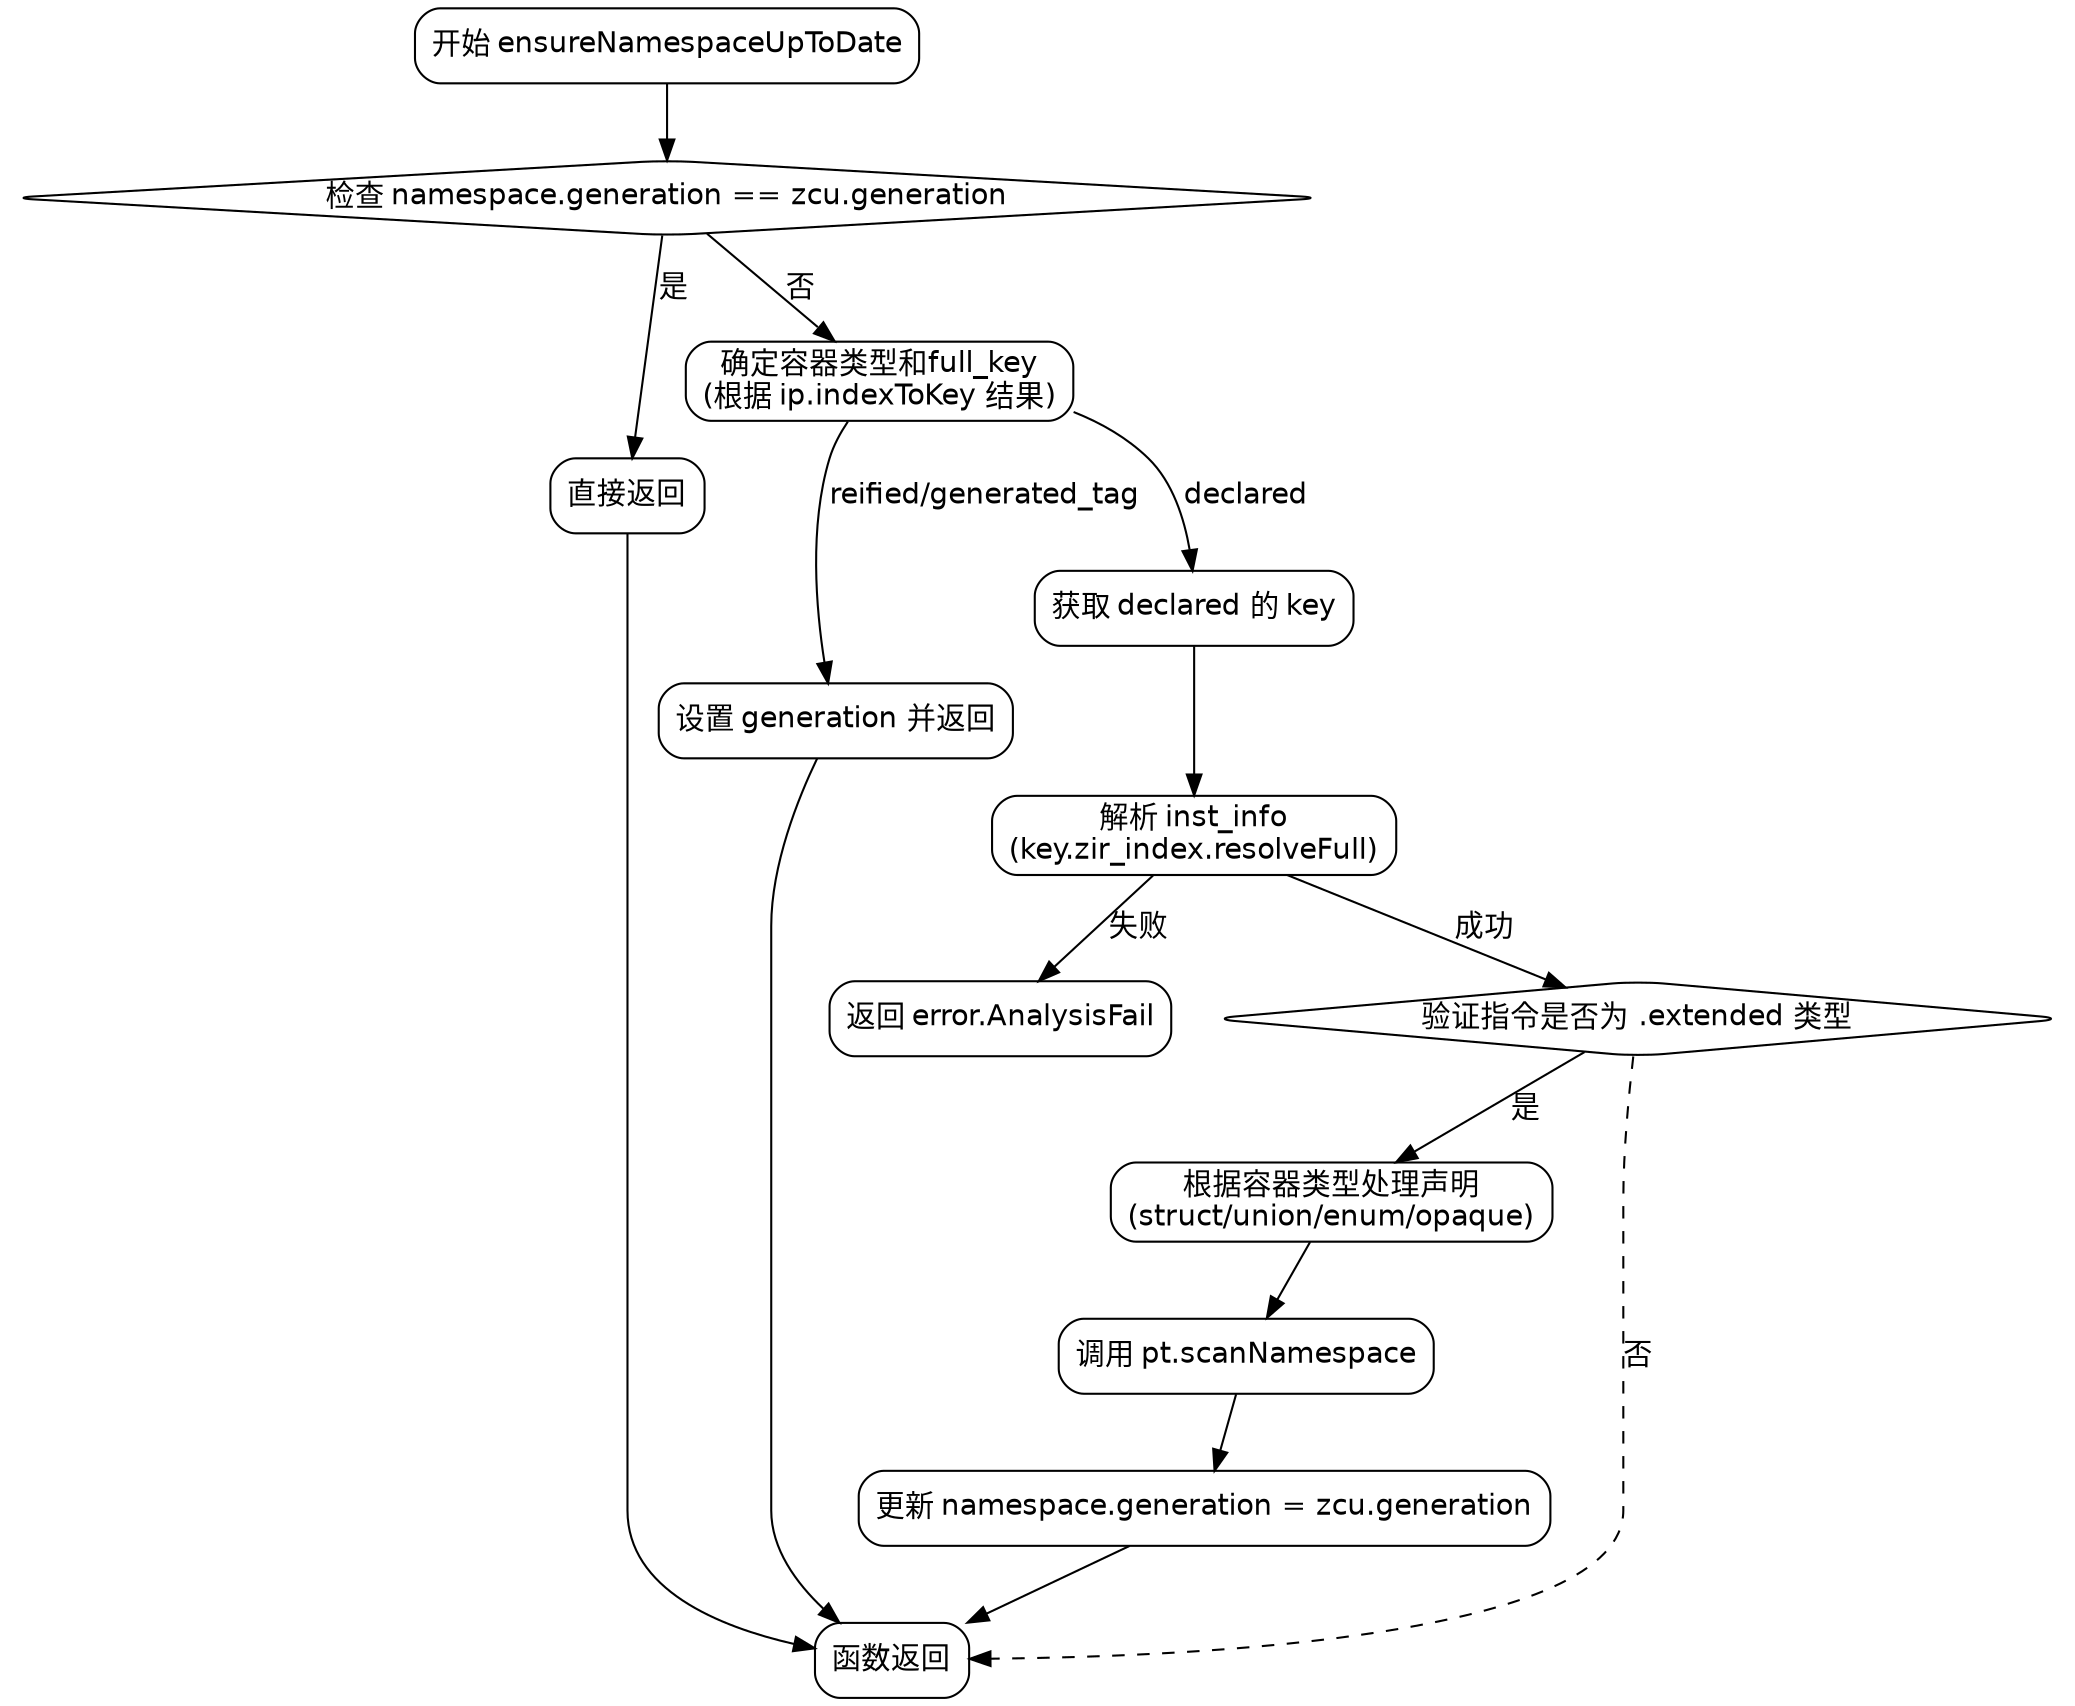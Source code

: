 
digraph flowchart {
    node [fontname="Helvetica", shape=box, style="rounded"];
    edge [fontname="Helvetica"];

    start [label="开始 ensureNamespaceUpToDate"];
    check_generation [label="检查 namespace.generation == zcu.generation", shape=diamond];
    return_early [label="直接返回"];
    determine_container [label="确定容器类型和full_key\n(根据 ip.indexToKey 结果)"];
    handle_reified_generated [label="设置 generation 并返回"];
    get_declared_key [label="获取 declared 的 key"];
    get_inst_info [label="解析 inst_info\n(key.zir_index.resolveFull)"];
    analysis_fail [label="返回 error.AnalysisFail"];
    check_extended [label="验证指令是否为 .extended 类型", shape=diamond];
    process_container [label="根据容器类型处理声明\n(struct/union/enum/opaque)"];
    scan_namespace [label="调用 pt.scanNamespace"];
    update_generation [label="更新 namespace.generation = zcu.generation"];
    end [label="函数返回"];

    start -> check_generation;
    check_generation -> return_early [label="是"];
    check_generation -> determine_container [label="否"];

    determine_container -> handle_reified_generated [label="reified/generated_tag"];
    determine_container -> get_declared_key [label="declared"];

    get_declared_key -> get_inst_info;
    get_inst_info -> analysis_fail [label="失败"];
    get_inst_info -> check_extended [label="成功"];

    check_extended -> process_container [label="是"];
    check_extended -> end [label="否", style=dashed]; // 实际代码中会 assert，此处简化

    process_container -> scan_namespace;
    scan_namespace -> update_generation;
    update_generation -> end;

    handle_reified_generated -> end;
    return_early -> end;
}
